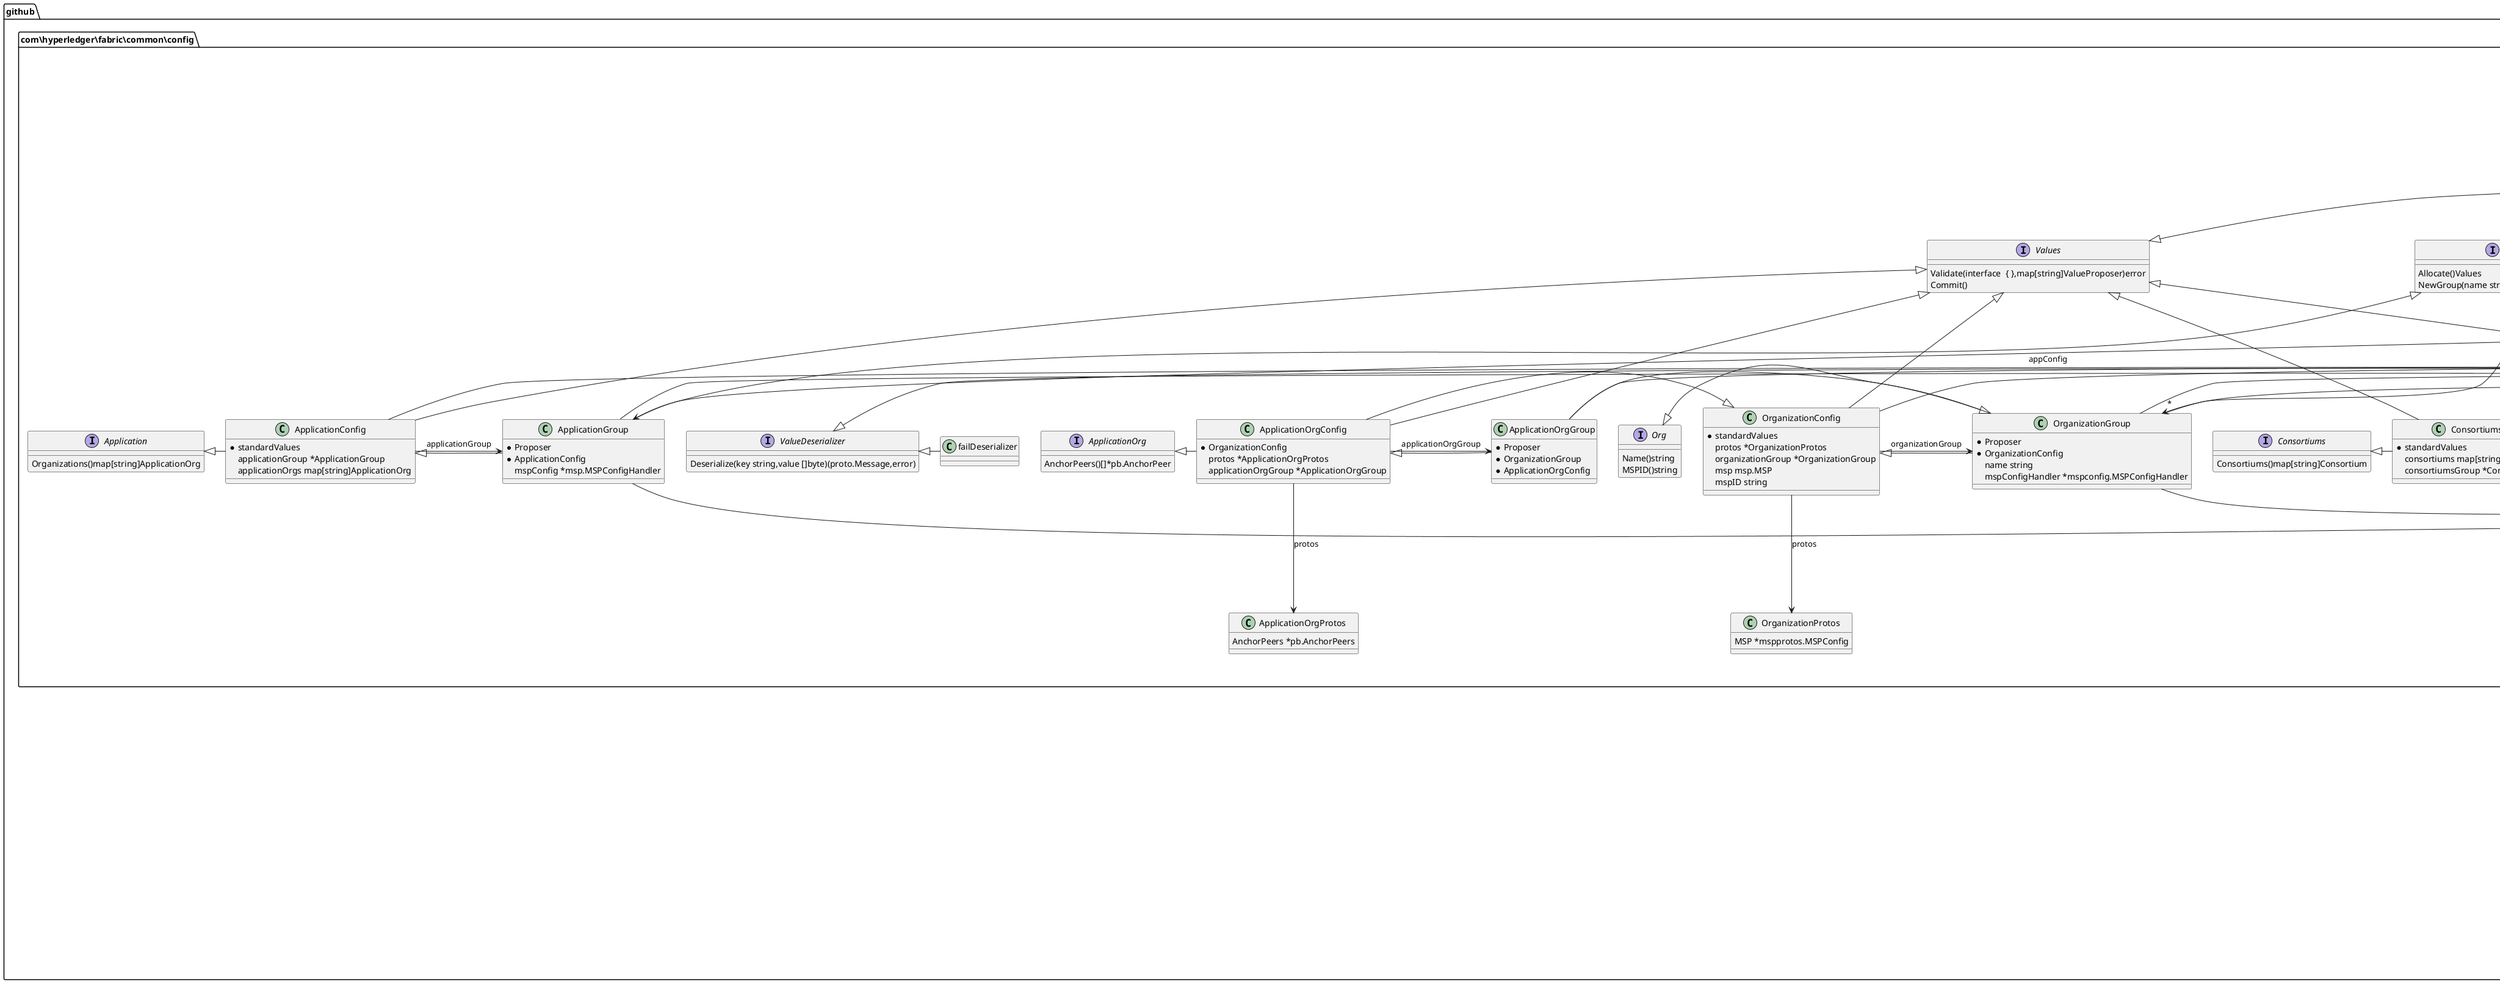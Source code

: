 @startuml
namespace github.com\\hyperledger\\fabric\\common\\config {
 class ApplicationGroup {
  *Proposer
  *ApplicationConfig
  mspConfig *msp.MSPConfigHandler
}
}
namespace github.com\\hyperledger\\fabric\\common\\config {
 class ApplicationConfig {
  *standardValues
  applicationGroup *ApplicationGroup
  applicationOrgs map[string]ApplicationOrg
}
}
namespace github.com\\hyperledger\\fabric\\common\\config {
 class ApplicationOrgProtos {
  AnchorPeers *pb.AnchorPeers
}
}
namespace github.com\\hyperledger\\fabric\\common\\config {
 class ApplicationOrgConfig {
  *OrganizationConfig
  protos *ApplicationOrgProtos
  applicationOrgGroup *ApplicationOrgGroup
}
}
namespace github.com\\hyperledger\\fabric\\common\\config {
 class ApplicationOrgGroup {
  *Proposer
  *OrganizationGroup
  *ApplicationOrgConfig
}
}
namespace github.com\\hyperledger\\fabric\\common\\config {
 class ChannelProtos {
  HashingAlgorithm *cb.HashingAlgorithm
  BlockDataHashingStructure *cb.BlockDataHashingStructure
  OrdererAddresses *cb.OrdererAddresses
  Consortium *cb.Consortium
}
}
namespace github.com\\hyperledger\\fabric\\common\\config {
 class channelConfigSetter {
  target **ChannelConfig
  *ChannelConfig
}
}
namespace github.com\\hyperledger\\fabric\\common\\config {
 class ChannelGroup {
  *ChannelConfig
  *Proposer
  mspConfigHandler *msp.MSPConfigHandler
}
}
namespace github.com\\hyperledger\\fabric\\common\\config {
 class ChannelConfig {
  *standardValues
  protos *ChannelProtos
  hashingAlgorithm func(input []byte)[]byte
  appConfig *ApplicationGroup
  ordererConfig *OrdererGroup
  consortiumsConfig *ConsortiumsGroup
}
}
namespace github.com\\hyperledger\\fabric\\common\\config {
 class ConsortiumProtos {
  ChannelCreationPolicy *cb.Policy
}
}
namespace github.com\\hyperledger\\fabric\\common\\config {
 class ConsortiumGroup {
  *Proposer
  *ConsortiumConfig
  mspConfig *msp.MSPConfigHandler
}
}
namespace github.com\\hyperledger\\fabric\\common\\config {
 class ConsortiumConfig {
  *standardValues
  protos *ConsortiumProtos
  orgs map[string]*OrganizationGroup
  consortiumGroup *ConsortiumGroup
}
}
namespace github.com\\hyperledger\\fabric\\common\\config {
 class ConsortiumsGroup {
  *Proposer
  *ConsortiumsConfig
  mspConfig *msp.MSPConfigHandler
}
}
namespace github.com\\hyperledger\\fabric\\common\\config {
 class ConsortiumsConfig {
  *standardValues
  consortiums map[string]Consortium
  consortiumsGroup *ConsortiumsGroup
}
}
namespace github.com\\hyperledger\\fabric\\common\\config\\msp {
 class pendingMSPConfig {
  mspConfig *mspprotos.MSPConfig
  msp msp.MSP
}
}
namespace github.com\\hyperledger\\fabric\\common\\config\\msp {
 class mspConfigStore {
  idMap map[string]*pendingMSPConfig
  proposedMgr msp.MSPManager
}
}
namespace github.com\\hyperledger\\fabric\\common\\config\\msp {
 class MSPConfigHandler {
  pendingConfig map[interface  { }]*mspConfigStore
  pendingLock sync.RWMutex
  msp.MSPManager
}
}
namespace github.com\\hyperledger\\fabric\\common\\config {
 class OrdererProtos {
  ConsensusType *ab.ConsensusType
  BatchSize *ab.BatchSize
  BatchTimeout *ab.BatchTimeout
  KafkaBrokers *ab.KafkaBrokers
  ChannelRestrictions *ab.ChannelRestrictions
}
}
namespace github.com\\hyperledger\\fabric\\common\\config {
 class OrdererGroup {
  *Proposer
  *OrdererConfig
  mspConfig *msp.MSPConfigHandler
}
}
namespace github.com\\hyperledger\\fabric\\common\\config {
 class OrdererConfig {
  *standardValues
  protos *OrdererProtos
  ordererGroup *OrdererGroup
  orgs map[string]Org
  batchTimeout time.Duration
}
}
namespace github.com\\hyperledger\\fabric\\common\\config {
 class OrganizationProtos {
  MSP *mspprotos.MSPConfig
}
}
namespace github.com\\hyperledger\\fabric\\common\\config {
 class OrganizationConfig {
  *standardValues
  protos *OrganizationProtos
  organizationGroup *OrganizationGroup
  msp msp.MSP
  mspID string
}
}
namespace github.com\\hyperledger\\fabric\\common\\config {
 class OrganizationGroup {
  *Proposer
  *OrganizationConfig
  name string
  mspConfigHandler *mspconfig.MSPConfigHandler
}
}
namespace github.com\\hyperledger\\fabric\\common\\config {
 class config {
  allocated Values
  groups map[string]ValueProposer
}
}
namespace github.com\\hyperledger\\fabric\\common\\config {
 class Proposer {
  vh Handler
  pending map[interface  { }]*config
  current *config
  pendingLock sync.RWMutex
}
}
namespace github.com\\hyperledger\\fabric\\common\\config {
 class Root {
  channel *ChannelGroup
  mspConfigHandler *msp.MSPConfigHandler
}
}
namespace github.com\\hyperledger\\fabric\\common\\config {
 class failDeserializer {
}
}
namespace github.com\\hyperledger\\fabric\\common\\config {
 class standardValues {
  lookup map[string]proto.Message
}
}
namespace github.com\\hyperledger\\fabric\\common\\config {
 interface Org  {
  Name()string
  MSPID()string
}
}
namespace github.com\\hyperledger\\fabric\\common\\config {
 interface ApplicationOrg  {
  AnchorPeers()[]*pb.AnchorPeer
}
}
namespace github.com\\hyperledger\\fabric\\common\\config {
 interface Application  {
  Organizations()map[string]ApplicationOrg
}
}
namespace github.com\\hyperledger\\fabric\\common\\config {
 interface Channel  {
  HashingAlgorithm()func(input []byte)[]byte
  BlockDataHashingStructureWidth()uint32
  OrdererAddresses()[]string
}
}
namespace github.com\\hyperledger\\fabric\\common\\config {
 interface Consortiums  {
  Consortiums()map[string]Consortium
}
}
namespace github.com\\hyperledger\\fabric\\common\\config {
 interface Consortium  {
  ChannelCreationPolicy()*cb.Policy
}
}
namespace github.com\\hyperledger\\fabric\\common\\config {
 interface Orderer  {
  ConsensusType()string
  BatchSize()*ab.BatchSize
  BatchTimeout()time.Duration
  MaxChannelsCount()uint64
  KafkaBrokers()[]string
  Organizations()map[string]Org
}
}
namespace github.com\\hyperledger\\fabric\\common\\config {
 interface ValueProposer  {
  BeginValueProposals(tx interface  { },groups []string)(ValueDeserializer,[]ValueProposer,error)
  RollbackProposals(tx interface  { })
  PreCommit(tx interface  { })error
  CommitProposals(tx interface  { })
}
}
namespace github.com\\hyperledger\\fabric\\common\\config {
 interface ChannelValues  {
  HashingAlgorithm()func(input []byte)[]byte
  BlockDataHashingStructureWidth()uint32
  OrdererAddresses()[]string
}
}
namespace github.com\\hyperledger\\fabric\\common\\config {
 interface ValueDeserializer  {
  Deserialize(key string,value []byte)(proto.Message,error)
}
}
namespace github.com\\hyperledger\\fabric\\common\\config {
 interface Values  {
  Validate(interface  { },map[string]ValueProposer)error
  Commit()
}
}
namespace github.com\\hyperledger\\fabric\\common\\config {
 interface Handler  {
  Allocate()Values
  NewGroup(name string)(ValueProposer,error)
}
}
github.com\\hyperledger\\fabric\\common\\config.ApplicationGroup -|> github.com\\hyperledger\\fabric\\common\\config.Proposer
github.com\\hyperledger\\fabric\\common\\config.ApplicationGroup -|> github.com\\hyperledger\\fabric\\common\\config.ApplicationConfig
github.com\\hyperledger\\fabric\\common\\config.ApplicationGroup ---> github.com\\hyperledger\\fabric\\common\\config\\msp.MSPConfigHandler : mspConfig
github.com\\hyperledger\\fabric\\common\\config.ApplicationConfig -|> github.com\\hyperledger\\fabric\\common\\config.standardValues
github.com\\hyperledger\\fabric\\common\\config.ApplicationConfig ---> github.com\\hyperledger\\fabric\\common\\config.ApplicationGroup : applicationGroup
github.com\\hyperledger\\fabric\\common\\config.ApplicationOrgConfig -|> github.com\\hyperledger\\fabric\\common\\config.OrganizationConfig
github.com\\hyperledger\\fabric\\common\\config.ApplicationOrgConfig ---> github.com\\hyperledger\\fabric\\common\\config.ApplicationOrgProtos : protos
github.com\\hyperledger\\fabric\\common\\config.ApplicationOrgConfig ---> github.com\\hyperledger\\fabric\\common\\config.ApplicationOrgGroup : applicationOrgGroup
github.com\\hyperledger\\fabric\\common\\config.ApplicationOrgGroup -|> github.com\\hyperledger\\fabric\\common\\config.Proposer
github.com\\hyperledger\\fabric\\common\\config.ApplicationOrgGroup -|> github.com\\hyperledger\\fabric\\common\\config.OrganizationGroup
github.com\\hyperledger\\fabric\\common\\config.ApplicationOrgGroup -|> github.com\\hyperledger\\fabric\\common\\config.ApplicationOrgConfig
github.com\\hyperledger\\fabric\\common\\config.channelConfigSetter ---> github.com\\hyperledger\\fabric\\common\\config.ChannelConfig : target
github.com\\hyperledger\\fabric\\common\\config.channelConfigSetter -|> github.com\\hyperledger\\fabric\\common\\config.ChannelConfig
github.com\\hyperledger\\fabric\\common\\config.ChannelGroup -|> github.com\\hyperledger\\fabric\\common\\config.ChannelConfig
github.com\\hyperledger\\fabric\\common\\config.ChannelGroup -|> github.com\\hyperledger\\fabric\\common\\config.Proposer
github.com\\hyperledger\\fabric\\common\\config.ChannelGroup ---> github.com\\hyperledger\\fabric\\common\\config\\msp.MSPConfigHandler : mspConfigHandler
github.com\\hyperledger\\fabric\\common\\config.ChannelConfig -|> github.com\\hyperledger\\fabric\\common\\config.standardValues
github.com\\hyperledger\\fabric\\common\\config.ChannelConfig ---> github.com\\hyperledger\\fabric\\common\\config.ChannelProtos : protos
github.com\\hyperledger\\fabric\\common\\config.ChannelConfig ---> github.com\\hyperledger\\fabric\\common\\config.ApplicationGroup : appConfig
github.com\\hyperledger\\fabric\\common\\config.ChannelConfig ---> github.com\\hyperledger\\fabric\\common\\config.OrdererGroup : ordererConfig
github.com\\hyperledger\\fabric\\common\\config.ChannelConfig ---> github.com\\hyperledger\\fabric\\common\\config.ConsortiumsGroup : consortiumsConfig
github.com\\hyperledger\\fabric\\common\\config.ConsortiumGroup -|> github.com\\hyperledger\\fabric\\common\\config.Proposer
github.com\\hyperledger\\fabric\\common\\config.ConsortiumGroup -|> github.com\\hyperledger\\fabric\\common\\config.ConsortiumConfig
github.com\\hyperledger\\fabric\\common\\config.ConsortiumGroup ---> github.com\\hyperledger\\fabric\\common\\config\\msp.MSPConfigHandler : mspConfig
github.com\\hyperledger\\fabric\\common\\config.ConsortiumConfig -|> github.com\\hyperledger\\fabric\\common\\config.standardValues
github.com\\hyperledger\\fabric\\common\\config.ConsortiumConfig ---> github.com\\hyperledger\\fabric\\common\\config.ConsortiumProtos : protos
github.com\\hyperledger\\fabric\\common\\config.ConsortiumConfig ---> "*" github.com\\hyperledger\\fabric\\common\\config.OrganizationGroup : orgs
github.com\\hyperledger\\fabric\\common\\config.ConsortiumConfig ---> github.com\\hyperledger\\fabric\\common\\config.ConsortiumGroup : consortiumGroup
github.com\\hyperledger\\fabric\\common\\config.ConsortiumsGroup -|> github.com\\hyperledger\\fabric\\common\\config.Proposer
github.com\\hyperledger\\fabric\\common\\config.ConsortiumsGroup -|> github.com\\hyperledger\\fabric\\common\\config.ConsortiumsConfig
github.com\\hyperledger\\fabric\\common\\config.ConsortiumsGroup ---> github.com\\hyperledger\\fabric\\common\\config\\msp.MSPConfigHandler : mspConfig
github.com\\hyperledger\\fabric\\common\\config.ConsortiumsConfig -|> github.com\\hyperledger\\fabric\\common\\config.standardValues
github.com\\hyperledger\\fabric\\common\\config.ConsortiumsConfig ---> github.com\\hyperledger\\fabric\\common\\config.ConsortiumsGroup : consortiumsGroup
github.com\\hyperledger\\fabric\\common\\config\\msp.mspConfigStore ---> "*" github.com\\hyperledger\\fabric\\common\\config\\msp.pendingMSPConfig : idMap
github.com\\hyperledger\\fabric\\common\\config\\msp.MSPConfigHandler ---> "*" github.com\\hyperledger\\fabric\\common\\config\\msp.mspConfigStore : pendingConfig
github.com\\hyperledger\\fabric\\common\\config.OrdererGroup -|> github.com\\hyperledger\\fabric\\common\\config.Proposer
github.com\\hyperledger\\fabric\\common\\config.OrdererGroup -|> github.com\\hyperledger\\fabric\\common\\config.OrdererConfig
github.com\\hyperledger\\fabric\\common\\config.OrdererGroup ---> github.com\\hyperledger\\fabric\\common\\config\\msp.MSPConfigHandler : mspConfig
github.com\\hyperledger\\fabric\\common\\config.OrdererConfig -|> github.com\\hyperledger\\fabric\\common\\config.standardValues
github.com\\hyperledger\\fabric\\common\\config.OrdererConfig ---> github.com\\hyperledger\\fabric\\common\\config.OrdererProtos : protos
github.com\\hyperledger\\fabric\\common\\config.OrdererConfig ---> github.com\\hyperledger\\fabric\\common\\config.OrdererGroup : ordererGroup
github.com\\hyperledger\\fabric\\common\\config.OrganizationConfig -|> github.com\\hyperledger\\fabric\\common\\config.standardValues
github.com\\hyperledger\\fabric\\common\\config.OrganizationConfig ---> github.com\\hyperledger\\fabric\\common\\config.OrganizationProtos : protos
github.com\\hyperledger\\fabric\\common\\config.OrganizationConfig ---> github.com\\hyperledger\\fabric\\common\\config.OrganizationGroup : organizationGroup
github.com\\hyperledger\\fabric\\common\\config.OrganizationGroup -|> github.com\\hyperledger\\fabric\\common\\config.Proposer
github.com\\hyperledger\\fabric\\common\\config.OrganizationGroup -|> github.com\\hyperledger\\fabric\\common\\config.OrganizationConfig
github.com\\hyperledger\\fabric\\common\\config.OrganizationGroup ---> github.com\\hyperledger\\fabric\\common\\config\\msp.MSPConfigHandler : mspConfigHandler
github.com\\hyperledger\\fabric\\common\\config.Proposer ---> "*" github.com\\hyperledger\\fabric\\common\\config.config : pending
github.com\\hyperledger\\fabric\\common\\config.Proposer ---> github.com\\hyperledger\\fabric\\common\\config.config : current
github.com\\hyperledger\\fabric\\common\\config.Root ---> github.com\\hyperledger\\fabric\\common\\config.ChannelGroup : channel
github.com\\hyperledger\\fabric\\common\\config.Root ---> github.com\\hyperledger\\fabric\\common\\config\\msp.MSPConfigHandler : mspConfigHandler
github.com\\hyperledger\\fabric\\common\\config.Org <|- github.com\\hyperledger\\fabric\\common\\config.OrganizationGroup
github.com\\hyperledger\\fabric\\common\\config.ApplicationOrg <|- github.com\\hyperledger\\fabric\\common\\config.ApplicationOrgConfig
github.com\\hyperledger\\fabric\\common\\config.Application <|- github.com\\hyperledger\\fabric\\common\\config.ApplicationConfig
github.com\\hyperledger\\fabric\\common\\config.Channel <|- github.com\\hyperledger\\fabric\\common\\config.ChannelConfig
github.com\\hyperledger\\fabric\\common\\config.Consortiums <|- github.com\\hyperledger\\fabric\\common\\config.ConsortiumsConfig
github.com\\hyperledger\\fabric\\common\\config.Consortium <|- github.com\\hyperledger\\fabric\\common\\config.ConsortiumConfig
github.com\\hyperledger\\fabric\\common\\config.Orderer <|- github.com\\hyperledger\\fabric\\common\\config.OrdererConfig
github.com\\hyperledger\\fabric\\common\\config.ValueProposer <|- github.com\\hyperledger\\fabric\\common\\config.ConsortiumGroup
github.com\\hyperledger\\fabric\\common\\config.ValueProposer <|- github.com\\hyperledger\\fabric\\common\\config.Proposer
github.com\\hyperledger\\fabric\\common\\config.ValueProposer <|- github.com\\hyperledger\\fabric\\common\\config.Root
github.com\\hyperledger\\fabric\\common\\config.ChannelValues <|- github.com\\hyperledger\\fabric\\common\\config.ChannelConfig
github.com\\hyperledger\\fabric\\common\\config.ValueDeserializer <|- github.com\\hyperledger\\fabric\\common\\config.failDeserializer
github.com\\hyperledger\\fabric\\common\\config.ValueDeserializer <|- github.com\\hyperledger\\fabric\\common\\config.standardValues
github.com\\hyperledger\\fabric\\common\\config.Values <|- github.com\\hyperledger\\fabric\\common\\config.ApplicationConfig
github.com\\hyperledger\\fabric\\common\\config.Values <|- github.com\\hyperledger\\fabric\\common\\config.ApplicationOrgConfig
github.com\\hyperledger\\fabric\\common\\config.Values <|- github.com\\hyperledger\\fabric\\common\\config.ConsortiumConfig
github.com\\hyperledger\\fabric\\common\\config.Values <|- github.com\\hyperledger\\fabric\\common\\config.ConsortiumsConfig
github.com\\hyperledger\\fabric\\common\\config.Values <|- github.com\\hyperledger\\fabric\\common\\config.OrdererConfig
github.com\\hyperledger\\fabric\\common\\config.Values <|- github.com\\hyperledger\\fabric\\common\\config.OrganizationConfig
github.com\\hyperledger\\fabric\\common\\config.Handler <|- github.com\\hyperledger\\fabric\\common\\config.ApplicationGroup
github.com\\hyperledger\\fabric\\common\\config.Handler <|- github.com\\hyperledger\\fabric\\common\\config.ChannelGroup
github.com\\hyperledger\\fabric\\common\\config.Handler <|- github.com\\hyperledger\\fabric\\common\\config.ConsortiumGroup
github.com\\hyperledger\\fabric\\common\\config.Handler <|- github.com\\hyperledger\\fabric\\common\\config.ConsortiumsGroup
github.com\\hyperledger\\fabric\\common\\config.Handler <|- github.com\\hyperledger\\fabric\\common\\config.OrdererGroup
github.com\\hyperledger\\fabric\\common\\config.Handler <|- github.com\\hyperledger\\fabric\\common\\config.OrganizationGroup
@enduml